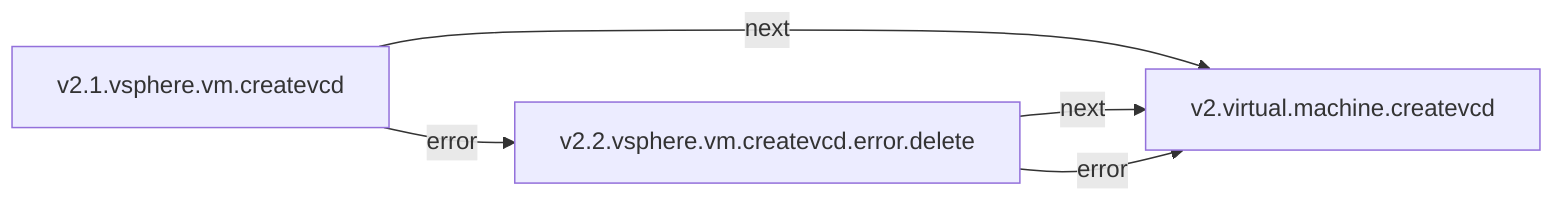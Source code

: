 graph LR
  v2.1.vsphere.vm.createvcd -->|next| v2.virtual.machine.createvcd
  v2.1.vsphere.vm.createvcd -->|error| v2.2.vsphere.vm.createvcd.error.delete
  v2.2.vsphere.vm.createvcd.error.delete -->|next| v2.virtual.machine.createvcd
  v2.2.vsphere.vm.createvcd.error.delete -->|error| v2.virtual.machine.createvcd